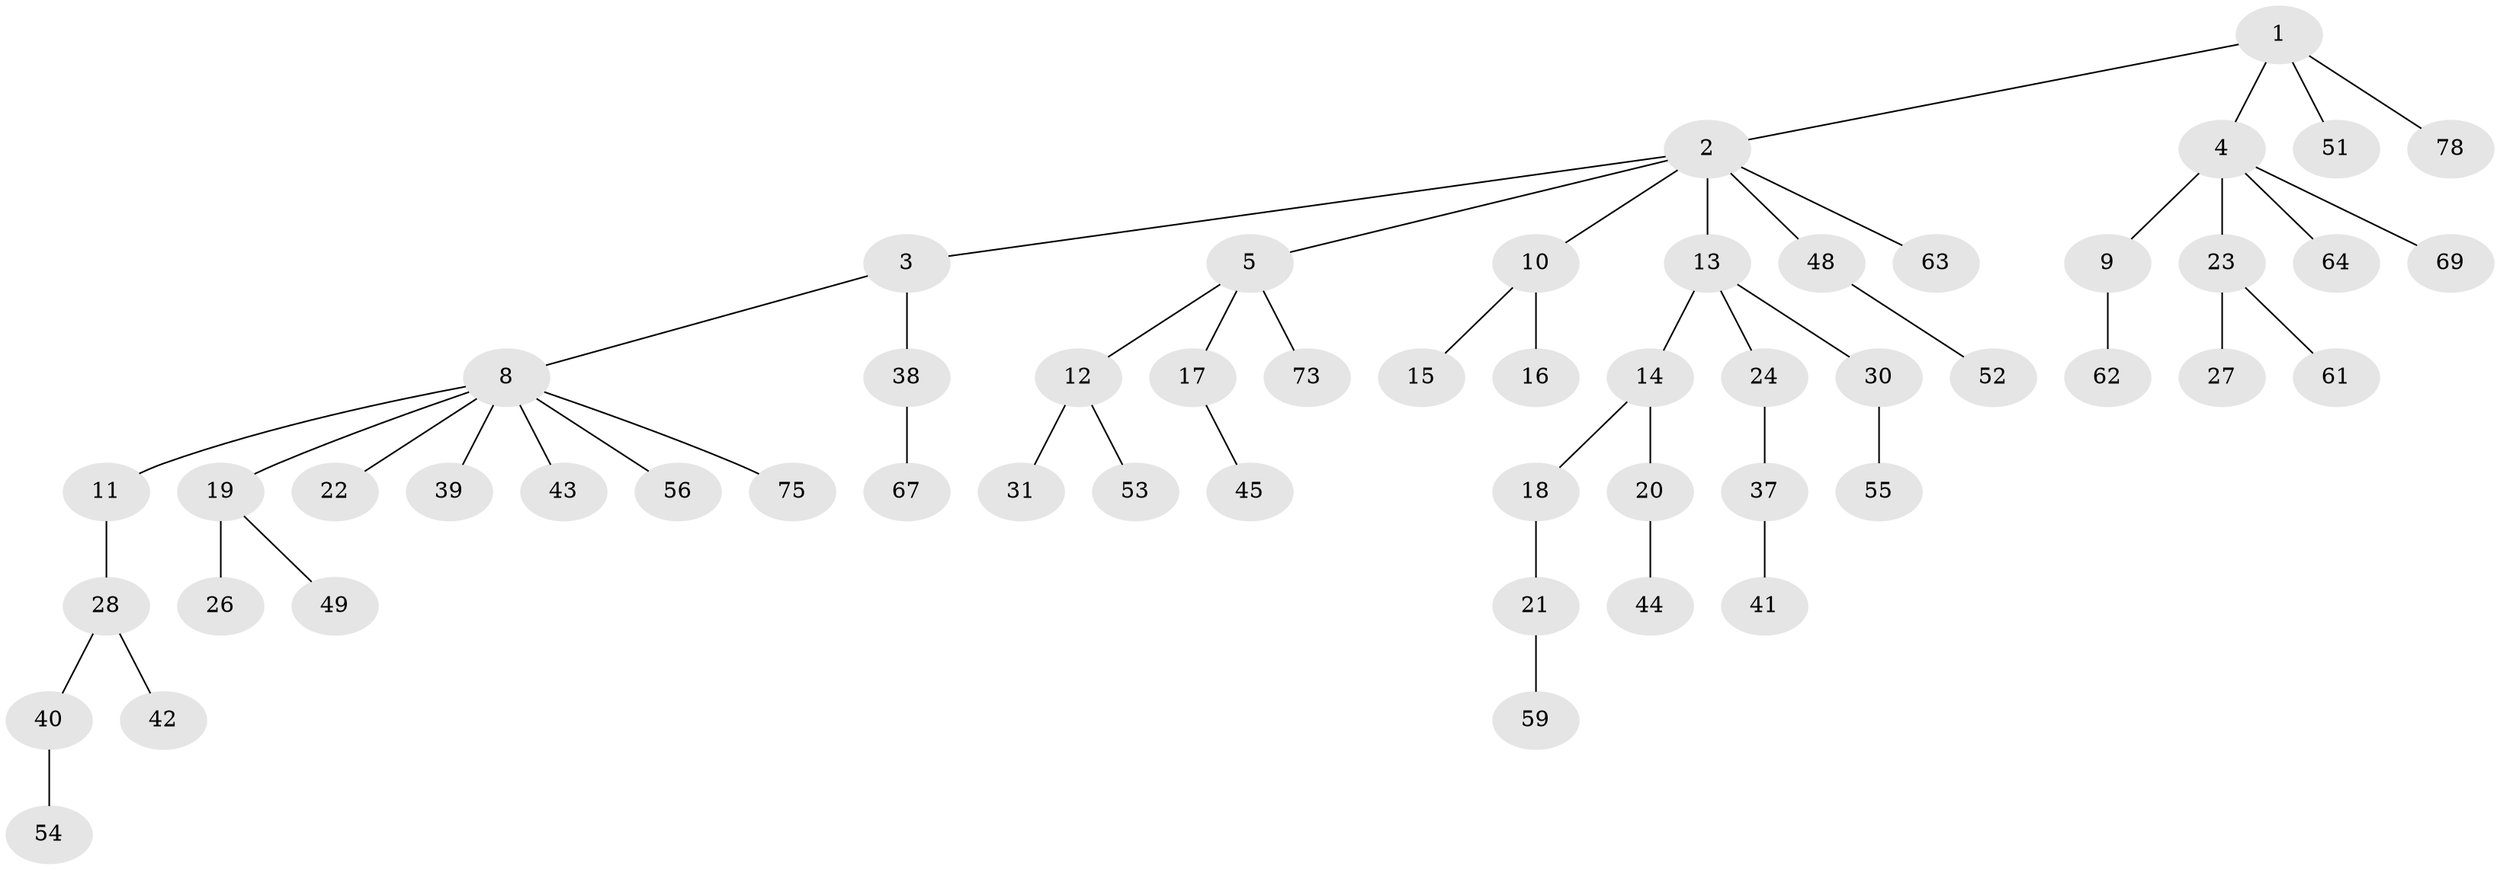 // Generated by graph-tools (version 1.1) at 2025/24/03/03/25 07:24:07]
// undirected, 54 vertices, 53 edges
graph export_dot {
graph [start="1"]
  node [color=gray90,style=filled];
  1 [super="+58"];
  2 [super="+47"];
  3 [super="+7"];
  4 [super="+6"];
  5 [super="+66"];
  8 [super="+34"];
  9;
  10 [super="+70"];
  11;
  12 [super="+32"];
  13;
  14 [super="+65"];
  15;
  16 [super="+46"];
  17;
  18;
  19 [super="+36"];
  20;
  21 [super="+25"];
  22 [super="+68"];
  23 [super="+29"];
  24 [super="+35"];
  26;
  27;
  28 [super="+33"];
  30 [super="+76"];
  31;
  37;
  38;
  39;
  40;
  41 [super="+72"];
  42 [super="+50"];
  43;
  44;
  45 [super="+57"];
  48;
  49 [super="+60"];
  51;
  52;
  53;
  54;
  55;
  56;
  59;
  61 [super="+74"];
  62 [super="+77"];
  63;
  64;
  67 [super="+71"];
  69;
  73;
  75;
  78;
  1 -- 2;
  1 -- 4;
  1 -- 51;
  1 -- 78;
  2 -- 3;
  2 -- 5;
  2 -- 10;
  2 -- 13;
  2 -- 48;
  2 -- 63;
  3 -- 8;
  3 -- 38;
  4 -- 23;
  4 -- 64;
  4 -- 9;
  4 -- 69;
  5 -- 12;
  5 -- 17;
  5 -- 73;
  8 -- 11;
  8 -- 19;
  8 -- 22;
  8 -- 43;
  8 -- 56;
  8 -- 75;
  8 -- 39;
  9 -- 62;
  10 -- 15;
  10 -- 16;
  11 -- 28;
  12 -- 31;
  12 -- 53;
  13 -- 14;
  13 -- 24;
  13 -- 30;
  14 -- 18;
  14 -- 20;
  17 -- 45;
  18 -- 21;
  19 -- 26;
  19 -- 49;
  20 -- 44;
  21 -- 59;
  23 -- 27;
  23 -- 61;
  24 -- 37;
  28 -- 40;
  28 -- 42;
  30 -- 55;
  37 -- 41;
  38 -- 67;
  40 -- 54;
  48 -- 52;
}
